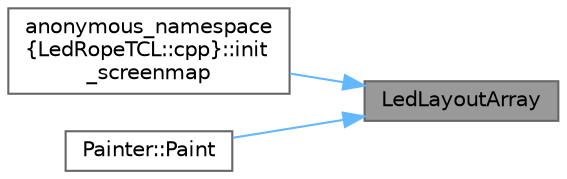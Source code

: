 digraph "LedLayoutArray"
{
 // LATEX_PDF_SIZE
  bgcolor="transparent";
  edge [fontname=Helvetica,fontsize=10,labelfontname=Helvetica,labelfontsize=10];
  node [fontname=Helvetica,fontsize=10,shape=box,height=0.2,width=0.4];
  rankdir="RL";
  Node1 [id="Node000001",label="LedLayoutArray",height=0.2,width=0.4,color="gray40", fillcolor="grey60", style="filled", fontcolor="black",tooltip=" "];
  Node1 -> Node2 [id="edge1_Node000001_Node000002",dir="back",color="steelblue1",style="solid",tooltip=" "];
  Node2 [id="Node000002",label="anonymous_namespace\l\{LedRopeTCL::cpp\}::init\l_screenmap",height=0.2,width=0.4,color="grey40", fillcolor="white", style="filled",URL="$d3/d78/namespaceanonymous__namespace_02_led_rope_t_c_l_8cpp_03.html#a47e8fc2af72127dbc485073a2248dfd2",tooltip=" "];
  Node1 -> Node3 [id="edge2_Node000001_Node000003",dir="back",color="steelblue1",style="solid",tooltip=" "];
  Node3 [id="Node000003",label="Painter::Paint",height=0.2,width=0.4,color="grey40", fillcolor="white", style="filled",URL="$dd/d45/struct_painter.html#a99ab92bb8d2baae96c7b4b4aacda4de3",tooltip=" "];
}
